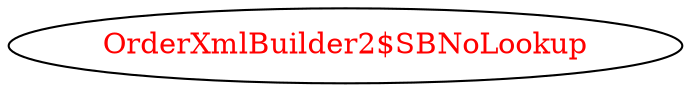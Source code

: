 digraph dependencyGraph {
 concentrate=true;
 ranksep="2.0";
 rankdir="LR"; 
 splines="ortho";
"OrderXmlBuilder2$SBNoLookup" [fontcolor="red"];
}